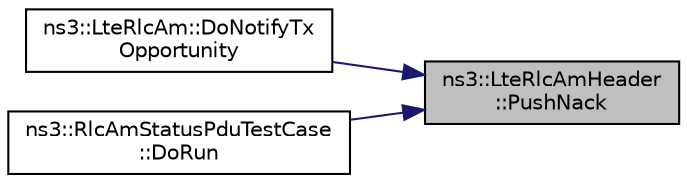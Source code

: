 digraph "ns3::LteRlcAmHeader::PushNack"
{
 // LATEX_PDF_SIZE
  edge [fontname="Helvetica",fontsize="10",labelfontname="Helvetica",labelfontsize="10"];
  node [fontname="Helvetica",fontsize="10",shape=record];
  rankdir="RL";
  Node1 [label="ns3::LteRlcAmHeader\l::PushNack",height=0.2,width=0.4,color="black", fillcolor="grey75", style="filled", fontcolor="black",tooltip="Add one more NACK to the CONTROL PDU."];
  Node1 -> Node2 [dir="back",color="midnightblue",fontsize="10",style="solid",fontname="Helvetica"];
  Node2 [label="ns3::LteRlcAm::DoNotifyTx\lOpportunity",height=0.2,width=0.4,color="black", fillcolor="white", style="filled",URL="$classns3_1_1_lte_rlc_am.html#a529666294956659251df1e79ffd3fca5",tooltip="MAC SAP."];
  Node1 -> Node3 [dir="back",color="midnightblue",fontsize="10",style="solid",fontname="Helvetica"];
  Node3 [label="ns3::RlcAmStatusPduTestCase\l::DoRun",height=0.2,width=0.4,color="black", fillcolor="white", style="filled",URL="$classns3_1_1_rlc_am_status_pdu_test_case.html#ac6a572fa12ff05e75c447431fcbc3f38",tooltip="Implementation to actually run this TestCase."];
}
